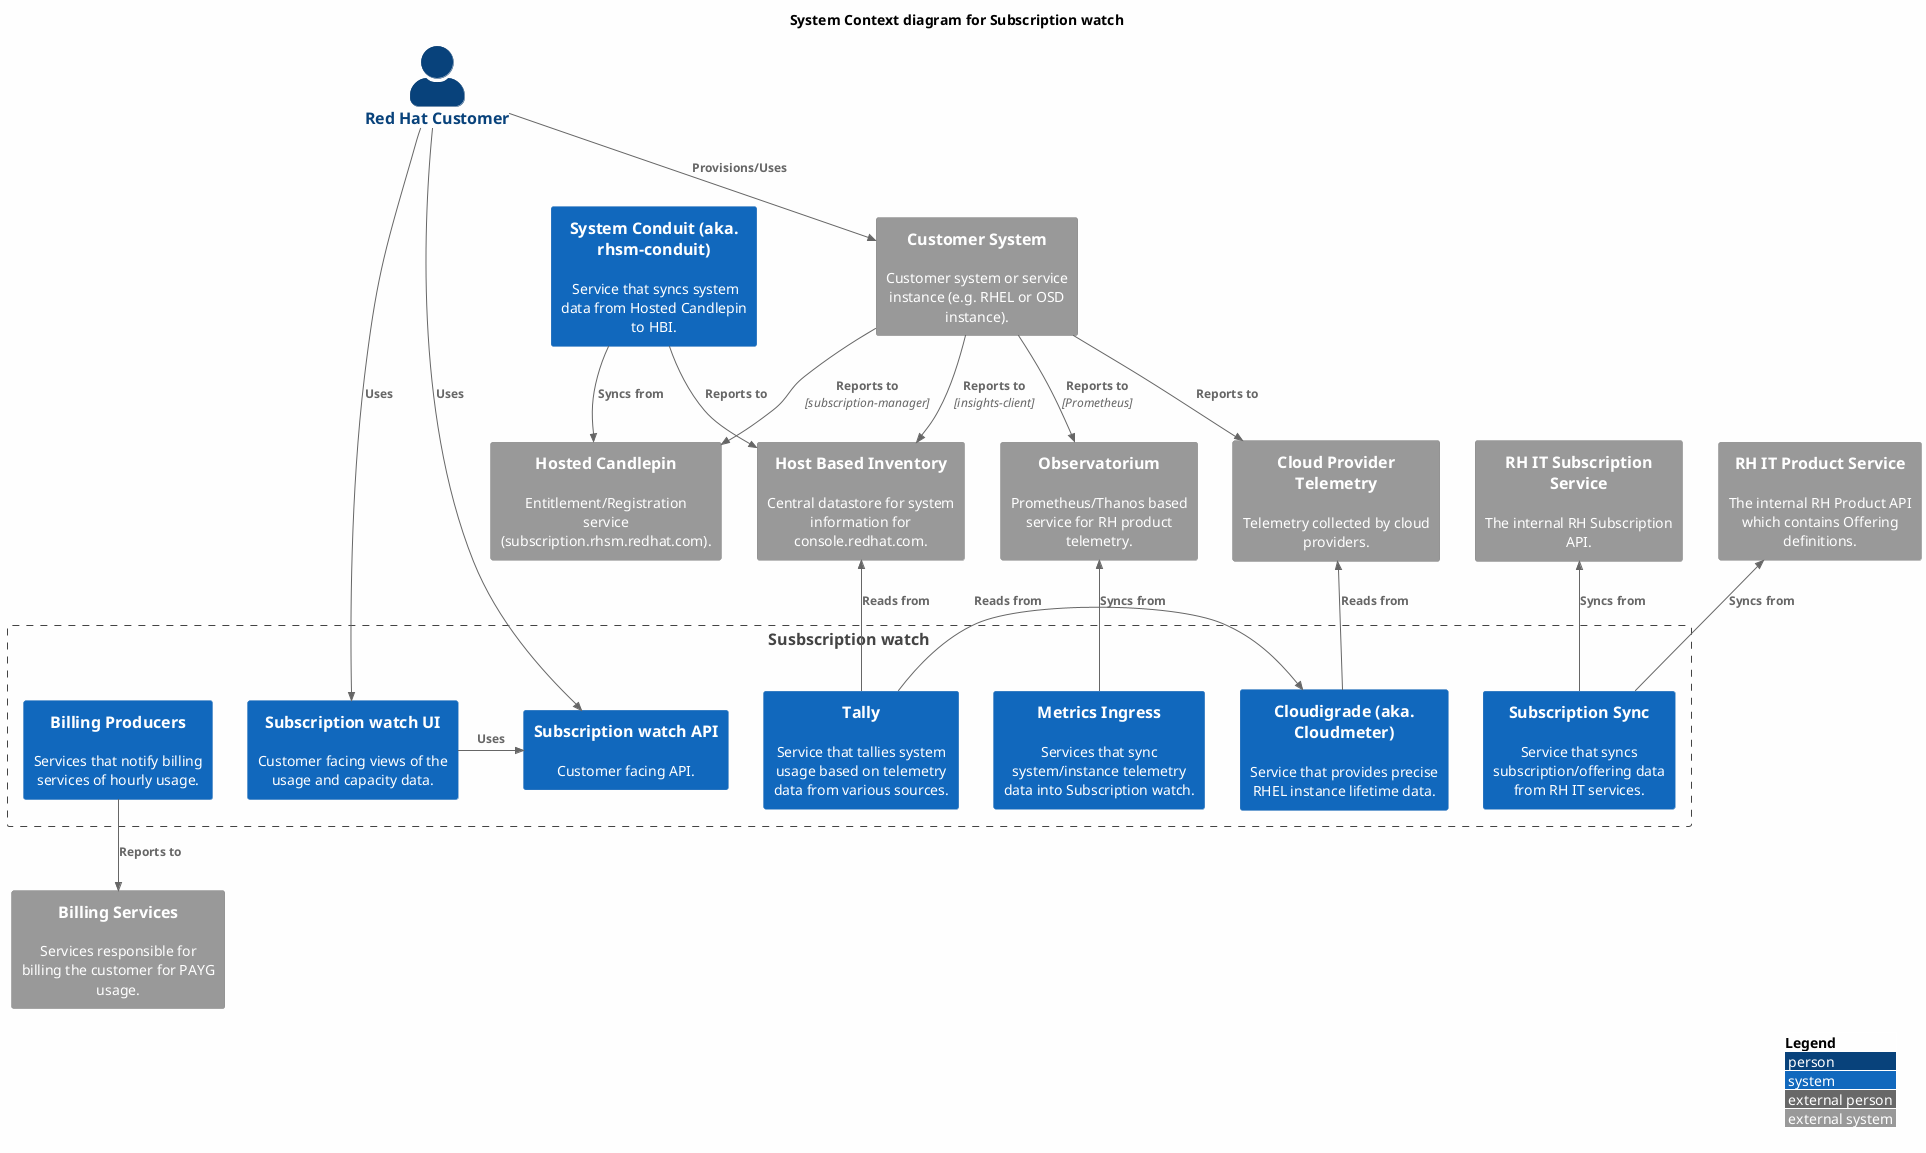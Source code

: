 @startuml
!include <C4/C4_Context>
!include <C4/C4>

' see https://forum.plantuml.net/8356/white-backgrounds-are-rendered-transparent-in-svg
skinparam backgroundColor #FEFEFE

SHOW_PERSON_PORTRAIT()
LAYOUT_WITH_LEGEND()

Person(customer, "Red Hat Customer")

title System Context diagram for Subscription watch

Boundary(swatch, "Susbscription watch") {
  System(ui, "Subscription watch UI", "Customer facing views of the usage and capacity data.")
  System(api, "Subscription watch API", "Customer facing API.")
  System(metrics_ingress, "Metrics Ingress", "Services that sync system/instance telemetry data into Subscription watch.")
  System(cloudigrade, "Cloudigrade (aka. Cloudmeter)", "Service that provides precise RHEL instance lifetime data.")
  System(tally, "Tally", "Service that tallies system usage based on telemetry data from various sources.")
  System(subscription_sync, "Subscription Sync", "Service that syncs subscription/offering data from RH IT services.")
  System(billing_producers, "Billing Producers", "Services that notify billing services of hourly usage.")
}

System(system_conduit, "System Conduit (aka. rhsm-conduit)", " Service that syncs system data from Hosted Candlepin to HBI.")

System_Ext(customer_system, "Customer System", "Customer system or service instance (e.g. RHEL or OSD instance).")
System_Ext(observatorium, "Observatorium", "Prometheus/Thanos based service for RH product telemetry.")
System_Ext(candlepin, "Hosted Candlepin", "Entitlement/Registration service (subscription.rhsm.redhat.com).")
System_Ext(cloud_provider, "Cloud Provider Telemetry", "Telemetry collected by cloud providers.")
System_Ext(hbi, "Host Based Inventory", "Central datastore for system information for console.redhat.com.")
System_Ext(rhit_subscriptions, "RH IT Subscription Service", "The internal RH Subscription API.")
System_Ext(rhit_product, "RH IT Product Service", "The internal RH Product API which contains Offering definitions.")
System_Ext(billing_services, "Billing Services", "Services responsible for billing the customer for PAYG usage.")

Rel(customer, ui, "Uses")
Rel(customer, api, "Uses")
Rel(customer, customer_system, "Provisions/Uses")
Rel(customer_system, candlepin, "Reports to", "subscription-manager")
Rel(customer_system, observatorium, "Reports to", "Prometheus")
Rel(customer_system, hbi, "Reports to", "insights-client")
Rel(system_conduit, hbi, "Reports to")
Rel_Neighbor(system_conduit, candlepin, "Syncs from")
Rel_Neighbor(ui, api, "Uses")
Rel(customer_system, cloud_provider, "Reports to")
Rel_Back(observatorium, metrics_ingress, "Syncs from")
Rel_Back(hbi, tally, "Reads from")
Rel_Back(cloud_provider, cloudigrade, "Reads from")
Rel_Neighbor(tally, cloudigrade, "Reads from")
Rel_Back(rhit_subscriptions, subscription_sync, "Syncs from")
Rel_Back(rhit_product, subscription_sync, "Syncs from")
Rel(billing_producers, billing_services, "Reports to")
@enduml
